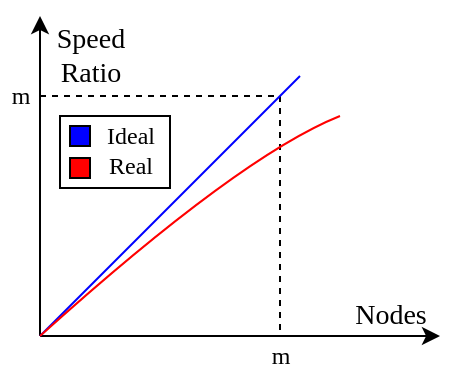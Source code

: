 <mxfile scale="2" border="0">
    <diagram id="IdUGca7_SnH40fDGYDMN" name="第 1 页">
        <mxGraphModel dx="654" dy="372" grid="1" gridSize="10" guides="1" tooltips="1" connect="1" arrows="1" fold="1" page="1" pageScale="1" pageWidth="827" pageHeight="1169" math="1" shadow="0">
            <root>
                <mxCell id="0"/>
                <mxCell id="1" parent="0"/>
                <mxCell id="2" value="" style="endArrow=classic;html=1;" edge="1" parent="1">
                    <mxGeometry width="50" height="50" relative="1" as="geometry">
                        <mxPoint x="200" y="360" as="sourcePoint"/>
                        <mxPoint x="200" y="200" as="targetPoint"/>
                    </mxGeometry>
                </mxCell>
                <mxCell id="3" value="" style="endArrow=classic;html=1;" edge="1" parent="1">
                    <mxGeometry width="50" height="50" relative="1" as="geometry">
                        <mxPoint x="200" y="360" as="sourcePoint"/>
                        <mxPoint x="400" y="360" as="targetPoint"/>
                    </mxGeometry>
                </mxCell>
                <mxCell id="5" value="" style="endArrow=none;dashed=1;html=1;" edge="1" parent="1">
                    <mxGeometry width="50" height="50" relative="1" as="geometry">
                        <mxPoint x="200" y="240" as="sourcePoint"/>
                        <mxPoint x="320" y="240" as="targetPoint"/>
                    </mxGeometry>
                </mxCell>
                <mxCell id="7" value="" style="endArrow=none;dashed=1;html=1;" edge="1" parent="1">
                    <mxGeometry width="50" height="50" relative="1" as="geometry">
                        <mxPoint x="320" y="240" as="sourcePoint"/>
                        <mxPoint x="320" y="360" as="targetPoint"/>
                    </mxGeometry>
                </mxCell>
                <mxCell id="8" value="" style="endArrow=none;html=1;strokeColor=#0000FF;" edge="1" parent="1">
                    <mxGeometry width="50" height="50" relative="1" as="geometry">
                        <mxPoint x="200" y="360" as="sourcePoint"/>
                        <mxPoint x="330" y="230" as="targetPoint"/>
                    </mxGeometry>
                </mxCell>
                <mxCell id="9" value="" style="curved=1;endArrow=none;html=1;endFill=0;strokeColor=#FF0000;" edge="1" parent="1">
                    <mxGeometry width="50" height="50" relative="1" as="geometry">
                        <mxPoint x="200" y="360" as="sourcePoint"/>
                        <mxPoint x="350" y="250" as="targetPoint"/>
                        <Array as="points">
                            <mxPoint x="300" y="270"/>
                        </Array>
                    </mxGeometry>
                </mxCell>
                <mxCell id="10" value="m" style="text;html=1;align=center;verticalAlign=middle;resizable=0;points=[];autosize=1;strokeColor=none;fillColor=none;fontFamily=Times New Roman;" vertex="1" parent="1">
                    <mxGeometry x="180" y="230" width="20" height="20" as="geometry"/>
                </mxCell>
                <mxCell id="11" value="m" style="text;html=1;align=center;verticalAlign=middle;resizable=0;points=[];autosize=1;strokeColor=none;fillColor=none;fontFamily=Times New Roman;" vertex="1" parent="1">
                    <mxGeometry x="310" y="360" width="20" height="20" as="geometry"/>
                </mxCell>
                <mxCell id="12" value="Nodes" style="text;html=1;align=center;verticalAlign=middle;resizable=0;points=[];autosize=1;strokeColor=none;fillColor=none;fontFamily=Times New Roman;fontSize=14;" vertex="1" parent="1">
                    <mxGeometry x="350" y="340" width="50" height="20" as="geometry"/>
                </mxCell>
                <mxCell id="13" value="Speed&lt;br style=&quot;font-size: 14px;&quot;&gt;Ratio" style="text;html=1;align=center;verticalAlign=middle;resizable=0;points=[];autosize=1;strokeColor=none;fillColor=none;fontFamily=Times New Roman;fontSize=14;" vertex="1" parent="1">
                    <mxGeometry x="200" y="200" width="50" height="40" as="geometry"/>
                </mxCell>
                <mxCell id="20" value="" style="group" vertex="1" connectable="0" parent="1">
                    <mxGeometry x="210" y="250" width="55" height="36" as="geometry"/>
                </mxCell>
                <mxCell id="18" value="" style="rounded=0;whiteSpace=wrap;html=1;fontFamily=Times New Roman;fillColor=none;" vertex="1" parent="20">
                    <mxGeometry width="55" height="36" as="geometry"/>
                </mxCell>
                <mxCell id="14" value="Ideal" style="text;html=1;align=center;verticalAlign=middle;resizable=0;points=[];autosize=1;strokeColor=none;fillColor=none;fontFamily=Times New Roman;" vertex="1" parent="20">
                    <mxGeometry x="15" width="40" height="20" as="geometry"/>
                </mxCell>
                <mxCell id="15" value="Real" style="text;html=1;align=center;verticalAlign=middle;resizable=0;points=[];autosize=1;strokeColor=none;fillColor=none;fontFamily=Times New Roman;" vertex="1" parent="20">
                    <mxGeometry x="15" y="15" width="40" height="20" as="geometry"/>
                </mxCell>
                <mxCell id="16" value="" style="rounded=0;whiteSpace=wrap;html=1;fontFamily=Times New Roman;fillColor=#0000FF;" vertex="1" parent="20">
                    <mxGeometry x="5" y="5" width="10" height="10" as="geometry"/>
                </mxCell>
                <mxCell id="17" value="" style="rounded=0;whiteSpace=wrap;html=1;fontFamily=Times New Roman;fillColor=#FF0000;" vertex="1" parent="20">
                    <mxGeometry x="5" y="21" width="10" height="10" as="geometry"/>
                </mxCell>
            </root>
        </mxGraphModel>
    </diagram>
</mxfile>